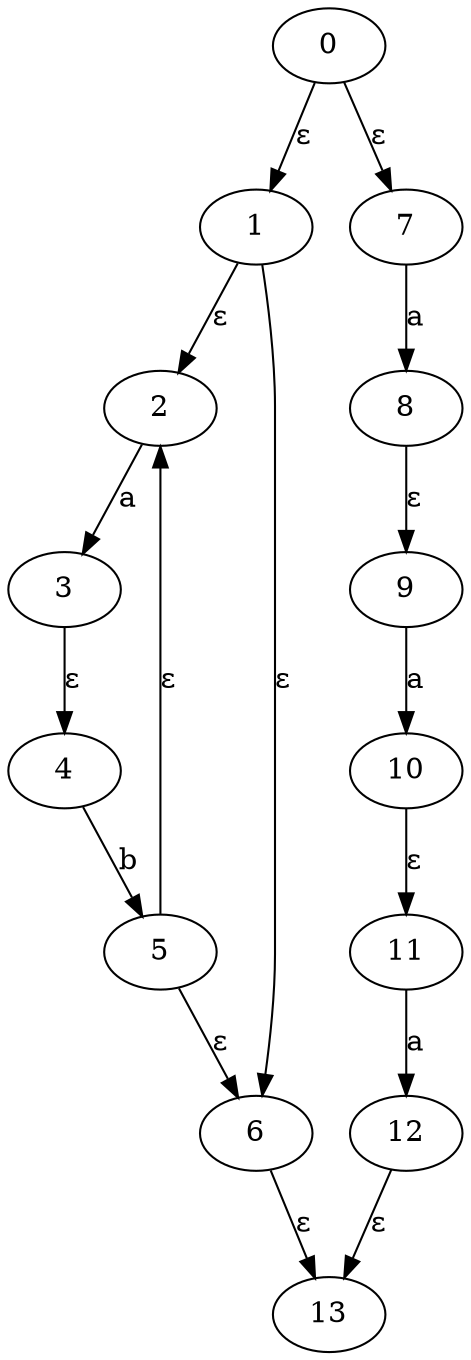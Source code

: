 digraph {
    0 [ label = "0" ]
    1 [ label = "1" ]
    2 [ label = "2" ]
    3 [ label = "3" ]
    4 [ label = "4" ]
    5 [ label = "5" ]
    6 [ label = "6" ]
    7 [ label = "7" ]
    8 [ label = "8" ]
    9 [ label = "9" ]
    10 [ label = "10" ]
    11 [ label = "11" ]
    12 [ label = "12" ]
    13 [ label = "13" ]
    0 -> 1 [ label = "ε" ]
    0 -> 7 [ label = "ε" ]
    1 -> 2 [ label = "ε" ]
    1 -> 6 [ label = "ε" ]
    2 -> 3 [ label = "a" ]
    3 -> 4 [ label = "ε" ]
    4 -> 5 [ label = "b" ]
    5 -> 2 [ label = "ε" ]
    5 -> 6 [ label = "ε" ]
    6 -> 13 [ label = "ε" ]
    7 -> 8 [ label = "a" ]
    8 -> 9 [ label = "ε" ]
    9 -> 10 [ label = "a" ]
    10 -> 11 [ label = "ε" ]
    11 -> 12 [ label = "a" ]
    12 -> 13 [ label = "ε" ]
}
